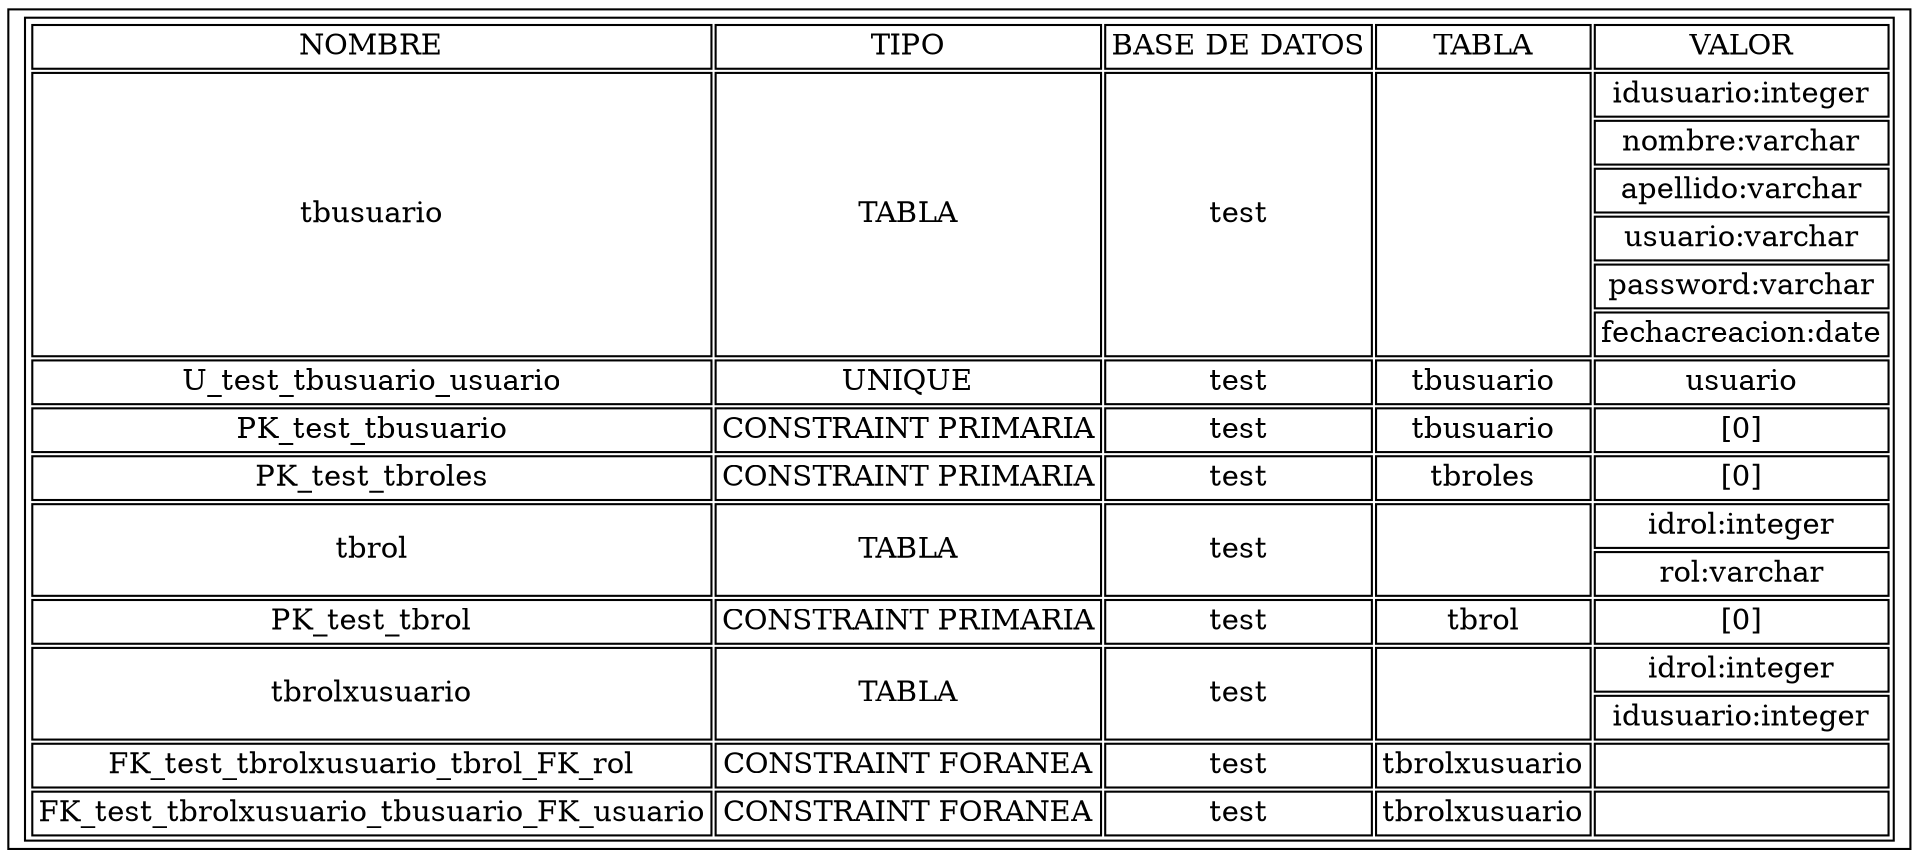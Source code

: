 digraph G {shortName [shape=record label=<<TABLE><TR><TD>NOMBRE</TD><TD>TIPO</TD><TD>BASE DE DATOS</TD><TD>TABLA</TD><TD>VALOR</TD></TR><TR><TD rowspan='6'>tbusuario</TD><TD rowspan='6'>TABLA</TD><TD rowspan='6'>test</TD><TD rowspan='6'></TD><TD>idusuario:integer</TD></TR>
<TR><TD>nombre:varchar</TD></TR>
<TR><TD>apellido:varchar</TD></TR>
<TR><TD>usuario:varchar</TD></TR>
<TR><TD>password:varchar</TD></TR>
<TR><TD>fechacreacion:date</TD></TR>
<TR><TD>U_test_tbusuario_usuario</TD><TD>UNIQUE</TD><TD>test</TD><TD>tbusuario</TD><TD>usuario</TD></TR>

<TR><TD>PK_test_tbusuario</TD><TD>CONSTRAINT PRIMARIA</TD><TD>test</TD><TD>tbusuario</TD><TD>[0]</TD></TR><TR><TD>PK_test_tbroles</TD><TD>CONSTRAINT PRIMARIA</TD><TD>test</TD><TD>tbroles</TD><TD>[0]</TD></TR><TR><TD rowspan='2'>tbrol</TD><TD rowspan='2'>TABLA</TD><TD rowspan='2'>test</TD><TD rowspan='2'></TD><TD>idrol:integer</TD></TR>
<TR><TD>rol:varchar</TD></TR>
<TR><TD>PK_test_tbrol</TD><TD>CONSTRAINT PRIMARIA</TD><TD>test</TD><TD>tbrol</TD><TD>[0]</TD></TR><TR><TD rowspan='2'>tbrolxusuario</TD><TD rowspan='2'>TABLA</TD><TD rowspan='2'>test</TD><TD rowspan='2'></TD><TD>idrol:integer</TD></TR>
<TR><TD>idusuario:integer</TD></TR>
<TR><TD>FK_test_tbrolxusuario_tbrol_FK_rol</TD><TD>CONSTRAINT FORANEA</TD><TD>test</TD><TD>tbrolxusuario</TD><TD></TD></TR><TR><TD>FK_test_tbrolxusuario_tbusuario_FK_usuario</TD><TD>CONSTRAINT FORANEA</TD><TD>test</TD><TD>tbrolxusuario</TD><TD></TD></TR></TABLE>>]}